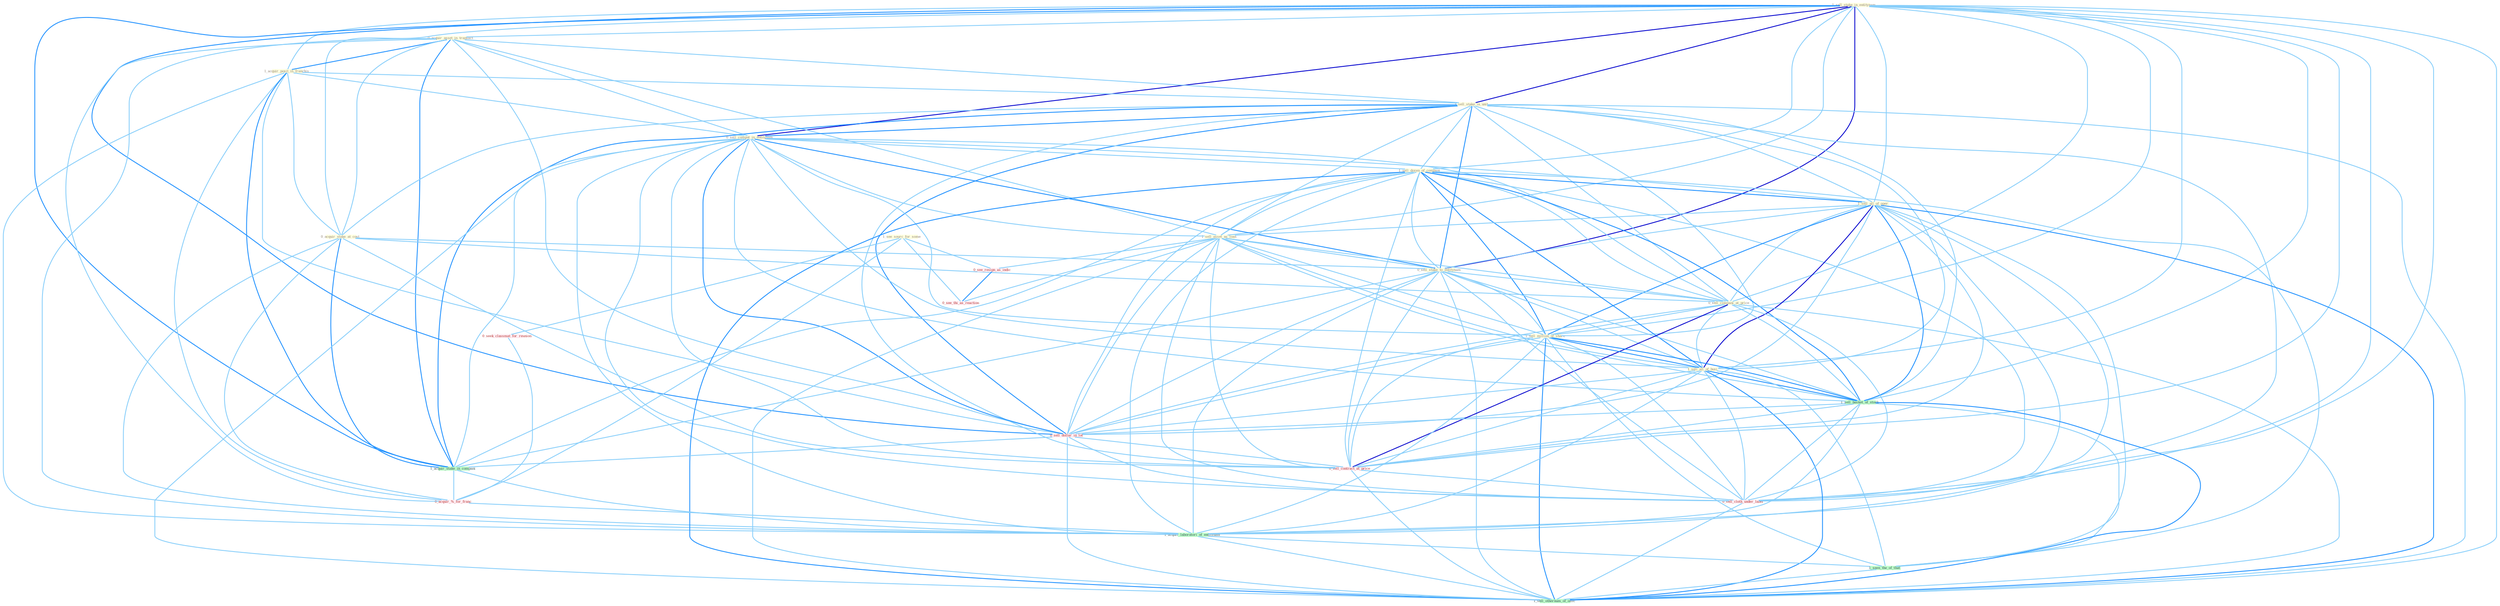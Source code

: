 Graph G{ 
    node
    [shape=polygon,style=filled,width=.5,height=.06,color="#BDFCC9",fixedsize=true,fontsize=4,
    fontcolor="#2f4f4f"];
    {node
    [color="#ffffe0", fontcolor="#8b7d6b"] "1_sell_stake_in_entitynam " "0_acquir_asset_in_transact " "1_acquir_posit_in_franchis " "1_sell_stake_in_unit " "0_acquir_stake_at_cost " "0_sell_comput_in_entitynam " "1_sell_dozen_of_compani " "1_sell_all_of_oper " "1_sell_asset_as_loan " "0_sell_stake_to_entitynam " "0_sell_compani_at_price " "1_sell_million_of_share " "1_sell_all_of_busi " "1_see_sourc_for_some "}
{node [color="#fff0f5", fontcolor="#b22222"] "0_seek_classmat_for_reunion " "0_sell_dollar_in_lot " "0_see_resign_as_indic " "0_acquir_%_for_franc " "0_sell_contract_at_price " "0_sell_cloth_under_label " "0_see_thi_as_reaction "}
edge [color="#B0E2FF"];

	"1_sell_stake_in_entitynam " -- "0_acquir_asset_in_transact " [w="1", color="#87cefa" ];
	"1_sell_stake_in_entitynam " -- "1_acquir_posit_in_franchis " [w="1", color="#87cefa" ];
	"1_sell_stake_in_entitynam " -- "1_sell_stake_in_unit " [w="3", color="#0000cd" , len=0.6];
	"1_sell_stake_in_entitynam " -- "0_acquir_stake_at_cost " [w="1", color="#87cefa" ];
	"1_sell_stake_in_entitynam " -- "0_sell_comput_in_entitynam " [w="3", color="#0000cd" , len=0.6];
	"1_sell_stake_in_entitynam " -- "1_sell_dozen_of_compani " [w="1", color="#87cefa" ];
	"1_sell_stake_in_entitynam " -- "1_sell_all_of_oper " [w="1", color="#87cefa" ];
	"1_sell_stake_in_entitynam " -- "1_sell_asset_as_loan " [w="1", color="#87cefa" ];
	"1_sell_stake_in_entitynam " -- "0_sell_stake_to_entitynam " [w="3", color="#0000cd" , len=0.6];
	"1_sell_stake_in_entitynam " -- "0_sell_compani_at_price " [w="1", color="#87cefa" ];
	"1_sell_stake_in_entitynam " -- "1_sell_million_of_share " [w="1", color="#87cefa" ];
	"1_sell_stake_in_entitynam " -- "1_sell_all_of_busi " [w="1", color="#87cefa" ];
	"1_sell_stake_in_entitynam " -- "1_sell_basket_of_stock " [w="1", color="#87cefa" ];
	"1_sell_stake_in_entitynam " -- "0_sell_dollar_in_lot " [w="2", color="#1e90ff" , len=0.8];
	"1_sell_stake_in_entitynam " -- "1_acquir_stake_in_compani " [w="2", color="#1e90ff" , len=0.8];
	"1_sell_stake_in_entitynam " -- "0_sell_contract_at_price " [w="1", color="#87cefa" ];
	"1_sell_stake_in_entitynam " -- "1_acquir_laboratori_of_entitynam " [w="1", color="#87cefa" ];
	"1_sell_stake_in_entitynam " -- "0_sell_cloth_under_label " [w="1", color="#87cefa" ];
	"1_sell_stake_in_entitynam " -- "1_sell_othernum_of_offic " [w="1", color="#87cefa" ];
	"0_acquir_asset_in_transact " -- "1_acquir_posit_in_franchis " [w="2", color="#1e90ff" , len=0.8];
	"0_acquir_asset_in_transact " -- "1_sell_stake_in_unit " [w="1", color="#87cefa" ];
	"0_acquir_asset_in_transact " -- "0_acquir_stake_at_cost " [w="1", color="#87cefa" ];
	"0_acquir_asset_in_transact " -- "0_sell_comput_in_entitynam " [w="1", color="#87cefa" ];
	"0_acquir_asset_in_transact " -- "1_sell_asset_as_loan " [w="1", color="#87cefa" ];
	"0_acquir_asset_in_transact " -- "0_sell_dollar_in_lot " [w="1", color="#87cefa" ];
	"0_acquir_asset_in_transact " -- "1_acquir_stake_in_compani " [w="2", color="#1e90ff" , len=0.8];
	"0_acquir_asset_in_transact " -- "0_acquir_%_for_franc " [w="1", color="#87cefa" ];
	"0_acquir_asset_in_transact " -- "1_acquir_laboratori_of_entitynam " [w="1", color="#87cefa" ];
	"1_acquir_posit_in_franchis " -- "1_sell_stake_in_unit " [w="1", color="#87cefa" ];
	"1_acquir_posit_in_franchis " -- "0_acquir_stake_at_cost " [w="1", color="#87cefa" ];
	"1_acquir_posit_in_franchis " -- "0_sell_comput_in_entitynam " [w="1", color="#87cefa" ];
	"1_acquir_posit_in_franchis " -- "0_sell_dollar_in_lot " [w="1", color="#87cefa" ];
	"1_acquir_posit_in_franchis " -- "1_acquir_stake_in_compani " [w="2", color="#1e90ff" , len=0.8];
	"1_acquir_posit_in_franchis " -- "0_acquir_%_for_franc " [w="1", color="#87cefa" ];
	"1_acquir_posit_in_franchis " -- "1_acquir_laboratori_of_entitynam " [w="1", color="#87cefa" ];
	"1_sell_stake_in_unit " -- "0_acquir_stake_at_cost " [w="1", color="#87cefa" ];
	"1_sell_stake_in_unit " -- "0_sell_comput_in_entitynam " [w="2", color="#1e90ff" , len=0.8];
	"1_sell_stake_in_unit " -- "1_sell_dozen_of_compani " [w="1", color="#87cefa" ];
	"1_sell_stake_in_unit " -- "1_sell_all_of_oper " [w="1", color="#87cefa" ];
	"1_sell_stake_in_unit " -- "1_sell_asset_as_loan " [w="1", color="#87cefa" ];
	"1_sell_stake_in_unit " -- "0_sell_stake_to_entitynam " [w="2", color="#1e90ff" , len=0.8];
	"1_sell_stake_in_unit " -- "0_sell_compani_at_price " [w="1", color="#87cefa" ];
	"1_sell_stake_in_unit " -- "1_sell_million_of_share " [w="1", color="#87cefa" ];
	"1_sell_stake_in_unit " -- "1_sell_all_of_busi " [w="1", color="#87cefa" ];
	"1_sell_stake_in_unit " -- "1_sell_basket_of_stock " [w="1", color="#87cefa" ];
	"1_sell_stake_in_unit " -- "0_sell_dollar_in_lot " [w="2", color="#1e90ff" , len=0.8];
	"1_sell_stake_in_unit " -- "1_acquir_stake_in_compani " [w="2", color="#1e90ff" , len=0.8];
	"1_sell_stake_in_unit " -- "0_sell_contract_at_price " [w="1", color="#87cefa" ];
	"1_sell_stake_in_unit " -- "0_sell_cloth_under_label " [w="1", color="#87cefa" ];
	"1_sell_stake_in_unit " -- "1_sell_othernum_of_offic " [w="1", color="#87cefa" ];
	"0_acquir_stake_at_cost " -- "0_sell_stake_to_entitynam " [w="1", color="#87cefa" ];
	"0_acquir_stake_at_cost " -- "0_sell_compani_at_price " [w="1", color="#87cefa" ];
	"0_acquir_stake_at_cost " -- "1_acquir_stake_in_compani " [w="2", color="#1e90ff" , len=0.8];
	"0_acquir_stake_at_cost " -- "0_acquir_%_for_franc " [w="1", color="#87cefa" ];
	"0_acquir_stake_at_cost " -- "0_sell_contract_at_price " [w="1", color="#87cefa" ];
	"0_acquir_stake_at_cost " -- "1_acquir_laboratori_of_entitynam " [w="1", color="#87cefa" ];
	"0_sell_comput_in_entitynam " -- "1_sell_dozen_of_compani " [w="1", color="#87cefa" ];
	"0_sell_comput_in_entitynam " -- "1_sell_all_of_oper " [w="1", color="#87cefa" ];
	"0_sell_comput_in_entitynam " -- "1_sell_asset_as_loan " [w="1", color="#87cefa" ];
	"0_sell_comput_in_entitynam " -- "0_sell_stake_to_entitynam " [w="2", color="#1e90ff" , len=0.8];
	"0_sell_comput_in_entitynam " -- "0_sell_compani_at_price " [w="1", color="#87cefa" ];
	"0_sell_comput_in_entitynam " -- "1_sell_million_of_share " [w="1", color="#87cefa" ];
	"0_sell_comput_in_entitynam " -- "1_sell_all_of_busi " [w="1", color="#87cefa" ];
	"0_sell_comput_in_entitynam " -- "1_sell_basket_of_stock " [w="1", color="#87cefa" ];
	"0_sell_comput_in_entitynam " -- "0_sell_dollar_in_lot " [w="2", color="#1e90ff" , len=0.8];
	"0_sell_comput_in_entitynam " -- "1_acquir_stake_in_compani " [w="1", color="#87cefa" ];
	"0_sell_comput_in_entitynam " -- "0_sell_contract_at_price " [w="1", color="#87cefa" ];
	"0_sell_comput_in_entitynam " -- "1_acquir_laboratori_of_entitynam " [w="1", color="#87cefa" ];
	"0_sell_comput_in_entitynam " -- "0_sell_cloth_under_label " [w="1", color="#87cefa" ];
	"0_sell_comput_in_entitynam " -- "1_sell_othernum_of_offic " [w="1", color="#87cefa" ];
	"1_sell_dozen_of_compani " -- "1_sell_all_of_oper " [w="2", color="#1e90ff" , len=0.8];
	"1_sell_dozen_of_compani " -- "1_sell_asset_as_loan " [w="1", color="#87cefa" ];
	"1_sell_dozen_of_compani " -- "0_sell_stake_to_entitynam " [w="1", color="#87cefa" ];
	"1_sell_dozen_of_compani " -- "0_sell_compani_at_price " [w="1", color="#87cefa" ];
	"1_sell_dozen_of_compani " -- "1_sell_million_of_share " [w="2", color="#1e90ff" , len=0.8];
	"1_sell_dozen_of_compani " -- "1_sell_all_of_busi " [w="2", color="#1e90ff" , len=0.8];
	"1_sell_dozen_of_compani " -- "1_sell_basket_of_stock " [w="2", color="#1e90ff" , len=0.8];
	"1_sell_dozen_of_compani " -- "0_sell_dollar_in_lot " [w="1", color="#87cefa" ];
	"1_sell_dozen_of_compani " -- "1_acquir_stake_in_compani " [w="1", color="#87cefa" ];
	"1_sell_dozen_of_compani " -- "0_sell_contract_at_price " [w="1", color="#87cefa" ];
	"1_sell_dozen_of_compani " -- "1_acquir_laboratori_of_entitynam " [w="1", color="#87cefa" ];
	"1_sell_dozen_of_compani " -- "0_sell_cloth_under_label " [w="1", color="#87cefa" ];
	"1_sell_dozen_of_compani " -- "1_seen_the_of_that " [w="1", color="#87cefa" ];
	"1_sell_dozen_of_compani " -- "1_sell_othernum_of_offic " [w="2", color="#1e90ff" , len=0.8];
	"1_sell_all_of_oper " -- "1_sell_asset_as_loan " [w="1", color="#87cefa" ];
	"1_sell_all_of_oper " -- "0_sell_stake_to_entitynam " [w="1", color="#87cefa" ];
	"1_sell_all_of_oper " -- "0_sell_compani_at_price " [w="1", color="#87cefa" ];
	"1_sell_all_of_oper " -- "1_sell_million_of_share " [w="2", color="#1e90ff" , len=0.8];
	"1_sell_all_of_oper " -- "1_sell_all_of_busi " [w="3", color="#0000cd" , len=0.6];
	"1_sell_all_of_oper " -- "1_sell_basket_of_stock " [w="2", color="#1e90ff" , len=0.8];
	"1_sell_all_of_oper " -- "0_sell_dollar_in_lot " [w="1", color="#87cefa" ];
	"1_sell_all_of_oper " -- "0_sell_contract_at_price " [w="1", color="#87cefa" ];
	"1_sell_all_of_oper " -- "1_acquir_laboratori_of_entitynam " [w="1", color="#87cefa" ];
	"1_sell_all_of_oper " -- "0_sell_cloth_under_label " [w="1", color="#87cefa" ];
	"1_sell_all_of_oper " -- "1_seen_the_of_that " [w="1", color="#87cefa" ];
	"1_sell_all_of_oper " -- "1_sell_othernum_of_offic " [w="2", color="#1e90ff" , len=0.8];
	"1_sell_asset_as_loan " -- "0_sell_stake_to_entitynam " [w="1", color="#87cefa" ];
	"1_sell_asset_as_loan " -- "0_sell_compani_at_price " [w="1", color="#87cefa" ];
	"1_sell_asset_as_loan " -- "1_sell_million_of_share " [w="1", color="#87cefa" ];
	"1_sell_asset_as_loan " -- "1_sell_all_of_busi " [w="1", color="#87cefa" ];
	"1_sell_asset_as_loan " -- "1_sell_basket_of_stock " [w="1", color="#87cefa" ];
	"1_sell_asset_as_loan " -- "0_sell_dollar_in_lot " [w="1", color="#87cefa" ];
	"1_sell_asset_as_loan " -- "0_see_resign_as_indic " [w="1", color="#87cefa" ];
	"1_sell_asset_as_loan " -- "0_sell_contract_at_price " [w="1", color="#87cefa" ];
	"1_sell_asset_as_loan " -- "0_sell_cloth_under_label " [w="1", color="#87cefa" ];
	"1_sell_asset_as_loan " -- "1_sell_othernum_of_offic " [w="1", color="#87cefa" ];
	"1_sell_asset_as_loan " -- "0_see_thi_as_reaction " [w="1", color="#87cefa" ];
	"0_sell_stake_to_entitynam " -- "0_sell_compani_at_price " [w="1", color="#87cefa" ];
	"0_sell_stake_to_entitynam " -- "1_sell_million_of_share " [w="1", color="#87cefa" ];
	"0_sell_stake_to_entitynam " -- "1_sell_all_of_busi " [w="1", color="#87cefa" ];
	"0_sell_stake_to_entitynam " -- "1_sell_basket_of_stock " [w="1", color="#87cefa" ];
	"0_sell_stake_to_entitynam " -- "0_sell_dollar_in_lot " [w="1", color="#87cefa" ];
	"0_sell_stake_to_entitynam " -- "1_acquir_stake_in_compani " [w="1", color="#87cefa" ];
	"0_sell_stake_to_entitynam " -- "0_sell_contract_at_price " [w="1", color="#87cefa" ];
	"0_sell_stake_to_entitynam " -- "1_acquir_laboratori_of_entitynam " [w="1", color="#87cefa" ];
	"0_sell_stake_to_entitynam " -- "0_sell_cloth_under_label " [w="1", color="#87cefa" ];
	"0_sell_stake_to_entitynam " -- "1_sell_othernum_of_offic " [w="1", color="#87cefa" ];
	"0_sell_compani_at_price " -- "1_sell_million_of_share " [w="1", color="#87cefa" ];
	"0_sell_compani_at_price " -- "1_sell_all_of_busi " [w="1", color="#87cefa" ];
	"0_sell_compani_at_price " -- "1_sell_basket_of_stock " [w="1", color="#87cefa" ];
	"0_sell_compani_at_price " -- "0_sell_dollar_in_lot " [w="1", color="#87cefa" ];
	"0_sell_compani_at_price " -- "0_sell_contract_at_price " [w="3", color="#0000cd" , len=0.6];
	"0_sell_compani_at_price " -- "0_sell_cloth_under_label " [w="1", color="#87cefa" ];
	"0_sell_compani_at_price " -- "1_sell_othernum_of_offic " [w="1", color="#87cefa" ];
	"1_sell_million_of_share " -- "1_sell_all_of_busi " [w="2", color="#1e90ff" , len=0.8];
	"1_sell_million_of_share " -- "1_sell_basket_of_stock " [w="2", color="#1e90ff" , len=0.8];
	"1_sell_million_of_share " -- "0_sell_dollar_in_lot " [w="1", color="#87cefa" ];
	"1_sell_million_of_share " -- "0_sell_contract_at_price " [w="1", color="#87cefa" ];
	"1_sell_million_of_share " -- "1_acquir_laboratori_of_entitynam " [w="1", color="#87cefa" ];
	"1_sell_million_of_share " -- "0_sell_cloth_under_label " [w="1", color="#87cefa" ];
	"1_sell_million_of_share " -- "1_seen_the_of_that " [w="1", color="#87cefa" ];
	"1_sell_million_of_share " -- "1_sell_othernum_of_offic " [w="2", color="#1e90ff" , len=0.8];
	"1_sell_all_of_busi " -- "1_sell_basket_of_stock " [w="2", color="#1e90ff" , len=0.8];
	"1_sell_all_of_busi " -- "0_sell_dollar_in_lot " [w="1", color="#87cefa" ];
	"1_sell_all_of_busi " -- "0_sell_contract_at_price " [w="1", color="#87cefa" ];
	"1_sell_all_of_busi " -- "1_acquir_laboratori_of_entitynam " [w="1", color="#87cefa" ];
	"1_sell_all_of_busi " -- "0_sell_cloth_under_label " [w="1", color="#87cefa" ];
	"1_sell_all_of_busi " -- "1_seen_the_of_that " [w="1", color="#87cefa" ];
	"1_sell_all_of_busi " -- "1_sell_othernum_of_offic " [w="2", color="#1e90ff" , len=0.8];
	"1_see_sourc_for_some " -- "0_seek_classmat_for_reunion " [w="1", color="#87cefa" ];
	"1_see_sourc_for_some " -- "0_see_resign_as_indic " [w="1", color="#87cefa" ];
	"1_see_sourc_for_some " -- "0_acquir_%_for_franc " [w="1", color="#87cefa" ];
	"1_see_sourc_for_some " -- "0_see_thi_as_reaction " [w="1", color="#87cefa" ];
	"0_seek_classmat_for_reunion " -- "0_acquir_%_for_franc " [w="1", color="#87cefa" ];
	"1_sell_basket_of_stock " -- "0_sell_dollar_in_lot " [w="1", color="#87cefa" ];
	"1_sell_basket_of_stock " -- "0_sell_contract_at_price " [w="1", color="#87cefa" ];
	"1_sell_basket_of_stock " -- "1_acquir_laboratori_of_entitynam " [w="1", color="#87cefa" ];
	"1_sell_basket_of_stock " -- "0_sell_cloth_under_label " [w="1", color="#87cefa" ];
	"1_sell_basket_of_stock " -- "1_seen_the_of_that " [w="1", color="#87cefa" ];
	"1_sell_basket_of_stock " -- "1_sell_othernum_of_offic " [w="2", color="#1e90ff" , len=0.8];
	"0_sell_dollar_in_lot " -- "1_acquir_stake_in_compani " [w="1", color="#87cefa" ];
	"0_sell_dollar_in_lot " -- "0_sell_contract_at_price " [w="1", color="#87cefa" ];
	"0_sell_dollar_in_lot " -- "0_sell_cloth_under_label " [w="1", color="#87cefa" ];
	"0_sell_dollar_in_lot " -- "1_sell_othernum_of_offic " [w="1", color="#87cefa" ];
	"0_see_resign_as_indic " -- "0_see_thi_as_reaction " [w="2", color="#1e90ff" , len=0.8];
	"1_acquir_stake_in_compani " -- "0_acquir_%_for_franc " [w="1", color="#87cefa" ];
	"1_acquir_stake_in_compani " -- "1_acquir_laboratori_of_entitynam " [w="1", color="#87cefa" ];
	"0_acquir_%_for_franc " -- "1_acquir_laboratori_of_entitynam " [w="1", color="#87cefa" ];
	"0_sell_contract_at_price " -- "0_sell_cloth_under_label " [w="1", color="#87cefa" ];
	"0_sell_contract_at_price " -- "1_sell_othernum_of_offic " [w="1", color="#87cefa" ];
	"1_acquir_laboratori_of_entitynam " -- "1_seen_the_of_that " [w="1", color="#87cefa" ];
	"1_acquir_laboratori_of_entitynam " -- "1_sell_othernum_of_offic " [w="1", color="#87cefa" ];
	"0_sell_cloth_under_label " -- "1_sell_othernum_of_offic " [w="1", color="#87cefa" ];
	"1_seen_the_of_that " -- "1_sell_othernum_of_offic " [w="1", color="#87cefa" ];
}